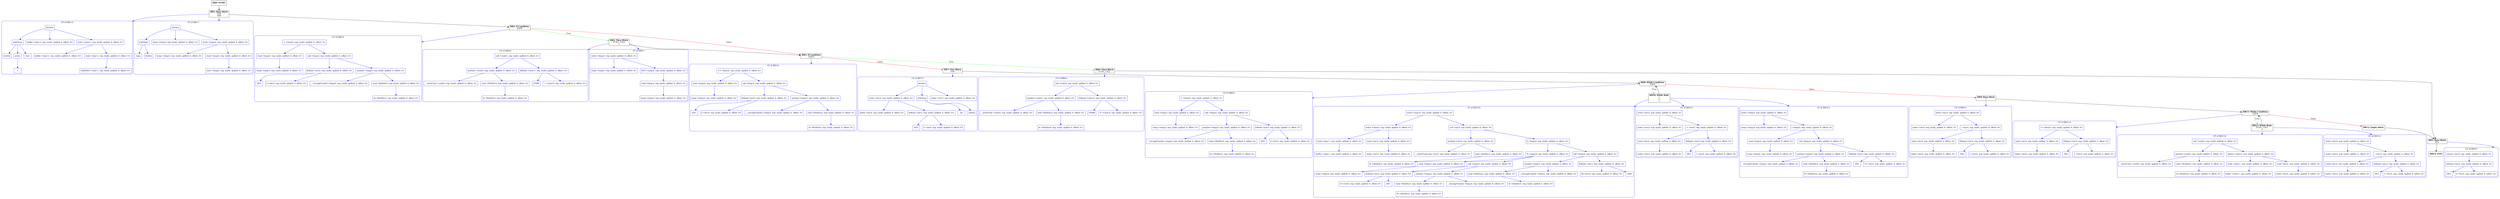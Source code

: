 digraph CFG {
    compound=true;
    graph [splines=true];
    node [shape=rectangle];

    BB14 [label=<<B>BB14: END</B><BR ALIGN="CENTER"/>>];
    BB13 [label=<<B>BB13: While Body</B><BR ALIGN="CENTER"/>FUNC_CALL<BR ALIGN="CENTER"/>=<BR ALIGN="CENTER"/>>];
    subgraph cluster_instruction0 {
        label = "OT of BB13:0";
        style=rounded;
        color=blue;
        entry0 [shape=point, style=invis];
        node0 [label="call <void:0, reg: (null), spilled: 0, offset: 0>", color=blue];
        node1 [label="method <void:0, reg: (null), spilled: 0, offset: 0>", color=blue];
        node2 [label="__writeChar <void:0, reg: (null), spilled: 0, offset: 0>", color=blue];
        node1 -> node2[color=blue];
        node3 [label="read <BuiltIn:0, reg: (null), spilled: 0, offset: 0>", color=blue];
        node4 [label="bi <BuiltIn:0, reg: (null), spilled: 0, offset: 0>", color=blue];
        node3 -> node4[color=blue];
        node1 -> node3[color=blue];
        node0 -> node1[color=blue];
        node5 [label="indexr <char:0, reg: (null), spilled: 0, offset: 0>", color=blue];
        node6 [label="read <char:1, reg: (null), spilled: 0, offset: 0>", color=blue];
        node7 [label="buffer <char:1, reg: (null), spilled: 0, offset: 0>", color=blue];
        node6 -> node7[color=blue];
        node5 -> node6[color=blue];
        node8 [label="read <int:0, reg: (null), spilled: 0, offset: 0>", color=blue];
        node9 [label="index <int:0, reg: (null), spilled: 0, offset: 0>", color=blue];
        node8 -> node9[color=blue];
        node5 -> node8[color=blue];
        node0 -> node5[color=blue];
    }
    BB13 -> entry0 [lhead=cluster_instruction0, color=blue];
    subgraph cluster_instruction1 {
        label = "OT of BB13:1";
        style=rounded;
        color=blue;
        entry1 [shape=point, style=invis];
        node10 [label="write <int:0, reg: (null), spilled: 0, offset: 0>", color=blue];
        node11 [label="index <int:0, reg: (null), spilled: 0, offset: 0>", color=blue];
        node10 -> node11[color=blue];
        node12 [label="- <int:0, reg: (null), spilled: 0, offset: 0>", color=blue];
        node13 [label="read <int:0, reg: (null), spilled: 0, offset: 0>", color=blue];
        node14 [label="index <int:0, reg: (null), spilled: 0, offset: 0>", color=blue];
        node13 -> node14[color=blue];
        node12 -> node13[color=blue];
        node15 [label="litRead <int:0, reg: (null), spilled: 0, offset: 0>", color=blue];
        node16 [label="DEC", color=blue];
        node15 -> node16[color=blue];
        node17 [label="1 <int:0, reg: (null), spilled: 0, offset: 0>", color=blue];
        node15 -> node17[color=blue];
        node12 -> node15[color=blue];
        node10 -> node12[color=blue];
    }
    BB13 -> entry1 [lhead=cluster_instruction1, color=blue];
    BB12 [label=<<B>BB12: Empty block</B><BR ALIGN="CENTER"/>>];
    BB11 [label=<<B>BB11: While Condition</B><BR ALIGN="CENTER"/>EXPR<BR ALIGN="CENTER"/>>];
    subgraph cluster_instruction2 {
        label = "OT of BB11:0";
        style=rounded;
        color=blue;
        entry2 [shape=point, style=invis];
        node18 [label="!= <bool:0, reg: (null), spilled: 0, offset: 0>", color=blue];
        node19 [label="read <int:0, reg: (null), spilled: 0, offset: 0>", color=blue];
        node20 [label="index <int:0, reg: (null), spilled: 0, offset: 0>", color=blue];
        node19 -> node20[color=blue];
        node18 -> node19[color=blue];
        node21 [label="litRead <int:0, reg: (null), spilled: 0, offset: 0>", color=blue];
        node22 [label="DEC", color=blue];
        node21 -> node22[color=blue];
        node23 [label="-1 <int:0, reg: (null), spilled: 0, offset: 0>", color=blue];
        node21 -> node23[color=blue];
        node18 -> node21[color=blue];
    }
    BB11 -> entry2 [lhead=cluster_instruction2, color=blue];
    BB10 [label=<<B>BB10: While Body</B><BR ALIGN="CENTER"/>=<BR ALIGN="CENTER"/>=<BR ALIGN="CENTER"/>=<BR ALIGN="CENTER"/>>];
    subgraph cluster_instruction3 {
        label = "OT of BB10:0";
        style=rounded;
        color=blue;
        entry3 [shape=point, style=invis];
        node24 [label="write <char:0, reg: (null), spilled: 0, offset: 0>", color=blue];
        node25 [label="index <char:0, reg: (null), spilled: 0, offset: 0>", color=blue];
        node26 [label="read <char:1, reg: (null), spilled: 0, offset: 0>", color=blue];
        node27 [label="buffer <char:1, reg: (null), spilled: 0, offset: 0>", color=blue];
        node26 -> node27[color=blue];
        node25 -> node26[color=blue];
        node28 [label="read <int:0, reg: (null), spilled: 0, offset: 0>", color=blue];
        node29 [label="index <int:0, reg: (null), spilled: 0, offset: 0>", color=blue];
        node28 -> node29[color=blue];
        node25 -> node28[color=blue];
        node24 -> node25[color=blue];
        node30 [label="call <int:0, reg: (null), spilled: 0, offset: 0>", color=blue];
        node31 [label="method <int:0, reg: (null), spilled: 0, offset: 0>", color=blue];
        node32 [label="__toIntFromLong <int:0, reg: (null), spilled: 0, offset: 0>", color=blue];
        node31 -> node32[color=blue];
        node33 [label="read <BuiltIn:0, reg: (null), spilled: 0, offset: 0>", color=blue];
        node34 [label="bi <BuiltIn:0, reg: (null), spilled: 0, offset: 0>", color=blue];
        node33 -> node34[color=blue];
        node31 -> node33[color=blue];
        node30 -> node31[color=blue];
        node35 [label="|| <long:0, reg: (null), spilled: 0, offset: 0>", color=blue];
        node36 [label="% <long:0, reg: (null), spilled: 0, offset: 0>", color=blue];
        node37 [label="read <long:0, reg: (null), spilled: 0, offset: 0>", color=blue];
        node38 [label="temp <long:0, reg: (null), spilled: 0, offset: 0>", color=blue];
        node37 -> node38[color=blue];
        node36 -> node37[color=blue];
        node39 [label="call <long:0, reg: (null), spilled: 0, offset: 0>", color=blue];
        node40 [label="method <long:0, reg: (null), spilled: 0, offset: 0>", color=blue];
        node41 [label="__toLongFromInt <long:0, reg: (null), spilled: 0, offset: 0>", color=blue];
        node40 -> node41[color=blue];
        node42 [label="read <BuiltIn:0, reg: (null), spilled: 0, offset: 0>", color=blue];
        node43 [label="bi <BuiltIn:0, reg: (null), spilled: 0, offset: 0>", color=blue];
        node42 -> node43[color=blue];
        node40 -> node42[color=blue];
        node39 -> node40[color=blue];
        node44 [label="litRead <int:0, reg: (null), spilled: 0, offset: 0>", color=blue];
        node45 [label="DEC", color=blue];
        node44 -> node45[color=blue];
        node46 [label="10 <int:0, reg: (null), spilled: 0, offset: 0>", color=blue];
        node44 -> node46[color=blue];
        node39 -> node44[color=blue];
        node36 -> node39[color=blue];
        node35 -> node36[color=blue];
        node47 [label="call <long:0, reg: (null), spilled: 0, offset: 0>", color=blue];
        node48 [label="method <long:0, reg: (null), spilled: 0, offset: 0>", color=blue];
        node49 [label="__toLongFromInt <long:0, reg: (null), spilled: 0, offset: 0>", color=blue];
        node48 -> node49[color=blue];
        node50 [label="read <BuiltIn:0, reg: (null), spilled: 0, offset: 0>", color=blue];
        node51 [label="bi <BuiltIn:0, reg: (null), spilled: 0, offset: 0>", color=blue];
        node50 -> node51[color=blue];
        node48 -> node50[color=blue];
        node47 -> node48[color=blue];
        node52 [label="litRead <int:0, reg: (null), spilled: 0, offset: 0>", color=blue];
        node53 [label="HEX", color=blue];
        node52 -> node53[color=blue];
        node54 [label="48 <int:0, reg: (null), spilled: 0, offset: 0>", color=blue];
        node52 -> node54[color=blue];
        node47 -> node52[color=blue];
        node35 -> node47[color=blue];
        node30 -> node35[color=blue];
        node24 -> node30[color=blue];
    }
    BB10 -> entry3 [lhead=cluster_instruction3, color=blue];
    subgraph cluster_instruction4 {
        label = "OT of BB10:1";
        style=rounded;
        color=blue;
        entry4 [shape=point, style=invis];
        node55 [label="write <int:0, reg: (null), spilled: 0, offset: 0>", color=blue];
        node56 [label="index <int:0, reg: (null), spilled: 0, offset: 0>", color=blue];
        node55 -> node56[color=blue];
        node57 [label="+ <int:0, reg: (null), spilled: 0, offset: 0>", color=blue];
        node58 [label="read <int:0, reg: (null), spilled: 0, offset: 0>", color=blue];
        node59 [label="index <int:0, reg: (null), spilled: 0, offset: 0>", color=blue];
        node58 -> node59[color=blue];
        node57 -> node58[color=blue];
        node60 [label="litRead <int:0, reg: (null), spilled: 0, offset: 0>", color=blue];
        node61 [label="DEC", color=blue];
        node60 -> node61[color=blue];
        node62 [label="1 <int:0, reg: (null), spilled: 0, offset: 0>", color=blue];
        node60 -> node62[color=blue];
        node57 -> node60[color=blue];
        node55 -> node57[color=blue];
    }
    BB10 -> entry4 [lhead=cluster_instruction4, color=blue];
    subgraph cluster_instruction5 {
        label = "OT of BB10:2";
        style=rounded;
        color=blue;
        entry5 [shape=point, style=invis];
        node63 [label="write <long:0, reg: (null), spilled: 0, offset: 0>", color=blue];
        node64 [label="temp <long:0, reg: (null), spilled: 0, offset: 0>", color=blue];
        node63 -> node64[color=blue];
        node65 [label="/ <long:0, reg: (null), spilled: 0, offset: 0>", color=blue];
        node66 [label="read <long:0, reg: (null), spilled: 0, offset: 0>", color=blue];
        node67 [label="temp <long:0, reg: (null), spilled: 0, offset: 0>", color=blue];
        node66 -> node67[color=blue];
        node65 -> node66[color=blue];
        node68 [label="call <long:0, reg: (null), spilled: 0, offset: 0>", color=blue];
        node69 [label="method <long:0, reg: (null), spilled: 0, offset: 0>", color=blue];
        node70 [label="__toLongFromInt <long:0, reg: (null), spilled: 0, offset: 0>", color=blue];
        node69 -> node70[color=blue];
        node71 [label="read <BuiltIn:0, reg: (null), spilled: 0, offset: 0>", color=blue];
        node72 [label="bi <BuiltIn:0, reg: (null), spilled: 0, offset: 0>", color=blue];
        node71 -> node72[color=blue];
        node69 -> node71[color=blue];
        node68 -> node69[color=blue];
        node73 [label="litRead <int:0, reg: (null), spilled: 0, offset: 0>", color=blue];
        node74 [label="DEC", color=blue];
        node73 -> node74[color=blue];
        node75 [label="10 <int:0, reg: (null), spilled: 0, offset: 0>", color=blue];
        node73 -> node75[color=blue];
        node68 -> node73[color=blue];
        node65 -> node68[color=blue];
        node63 -> node65[color=blue];
    }
    BB10 -> entry5 [lhead=cluster_instruction5, color=blue];
    BB9 [label=<<B>BB9: Base block</B><BR ALIGN="CENTER"/>=<BR ALIGN="CENTER"/>>];
    subgraph cluster_instruction6 {
        label = "OT of BB9:0";
        style=rounded;
        color=blue;
        entry6 [shape=point, style=invis];
        node76 [label="write <int:0, reg: (null), spilled: 0, offset: 0>", color=blue];
        node77 [label="index <int:0, reg: (null), spilled: 0, offset: 0>", color=blue];
        node76 -> node77[color=blue];
        node78 [label="- <int:0, reg: (null), spilled: 0, offset: 0>", color=blue];
        node79 [label="read <int:0, reg: (null), spilled: 0, offset: 0>", color=blue];
        node80 [label="index <int:0, reg: (null), spilled: 0, offset: 0>", color=blue];
        node79 -> node80[color=blue];
        node78 -> node79[color=blue];
        node81 [label="litRead <int:0, reg: (null), spilled: 0, offset: 0>", color=blue];
        node82 [label="DEC", color=blue];
        node81 -> node82[color=blue];
        node83 [label="1 <int:0, reg: (null), spilled: 0, offset: 0>", color=blue];
        node81 -> node83[color=blue];
        node78 -> node81[color=blue];
        node76 -> node78[color=blue];
    }
    BB9 -> entry6 [lhead=cluster_instruction6, color=blue];
    BB8 [label=<<B>BB8: While Condition</B><BR ALIGN="CENTER"/>EXPR<BR ALIGN="CENTER"/>>];
    subgraph cluster_instruction7 {
        label = "OT of BB8:0";
        style=rounded;
        color=blue;
        entry7 [shape=point, style=invis];
        node84 [label="&gt; <bool:0, reg: (null), spilled: 0, offset: 0>", color=blue];
        node85 [label="read <long:0, reg: (null), spilled: 0, offset: 0>", color=blue];
        node86 [label="temp <long:0, reg: (null), spilled: 0, offset: 0>", color=blue];
        node85 -> node86[color=blue];
        node84 -> node85[color=blue];
        node87 [label="call <long:0, reg: (null), spilled: 0, offset: 0>", color=blue];
        node88 [label="method <long:0, reg: (null), spilled: 0, offset: 0>", color=blue];
        node89 [label="__toLongFromInt <long:0, reg: (null), spilled: 0, offset: 0>", color=blue];
        node88 -> node89[color=blue];
        node90 [label="read <BuiltIn:0, reg: (null), spilled: 0, offset: 0>", color=blue];
        node91 [label="bi <BuiltIn:0, reg: (null), spilled: 0, offset: 0>", color=blue];
        node90 -> node91[color=blue];
        node88 -> node90[color=blue];
        node87 -> node88[color=blue];
        node92 [label="litRead <int:0, reg: (null), spilled: 0, offset: 0>", color=blue];
        node93 [label="DEC", color=blue];
        node92 -> node93[color=blue];
        node94 [label="0 <int:0, reg: (null), spilled: 0, offset: 0>", color=blue];
        node92 -> node94[color=blue];
        node87 -> node92[color=blue];
        node84 -> node87[color=blue];
    }
    BB8 -> entry7 [lhead=cluster_instruction7, color=blue];
    BB7 [label=<<B>BB7: Else Block</B><BR ALIGN="CENTER"/>VAR<BR ALIGN="CENTER"/>>];
    subgraph cluster_instruction8 {
        label = "OT of BB7:0";
        style=rounded;
        color=blue;
        entry8 [shape=point, style=invis];
        node95 [label="declare", color=blue];
        node96 [label="withType", color=blue];
        node97 [label="int", color=blue];
        node96 -> node97[color=blue];
        node98 [label="builtin", color=blue];
        node96 -> node98[color=blue];
        node95 -> node96[color=blue];
        node99 [label="index <int:0, reg: (null), spilled: 0, offset: 0>", color=blue];
        node95 -> node99[color=blue];
        node100 [label="write <int:0, reg: (null), spilled: 0, offset: 0>", color=blue];
        node101 [label="index <int:0, reg: (null), spilled: 0, offset: 0>", color=blue];
        node100 -> node101[color=blue];
        node102 [label="litRead <int:0, reg: (null), spilled: 0, offset: 0>", color=blue];
        node103 [label="DEC", color=blue];
        node102 -> node103[color=blue];
        node104 [label="0 <int:0, reg: (null), spilled: 0, offset: 0>", color=blue];
        node102 -> node104[color=blue];
        node100 -> node102[color=blue];
        node95 -> node100[color=blue];
    }
    BB7 -> entry8 [lhead=cluster_instruction8, color=blue];
    BB6 [label=<<B>BB6: Then Block</B><BR ALIGN="CENTER"/>FUNC_CALL<BR ALIGN="CENTER"/>>];
    subgraph cluster_instruction9 {
        label = "OT of BB6:0";
        style=rounded;
        color=blue;
        entry9 [shape=point, style=invis];
        node105 [label="call <void:0, reg: (null), spilled: 0, offset: 0>", color=blue];
        node106 [label="method <void:0, reg: (null), spilled: 0, offset: 0>", color=blue];
        node107 [label="__writeChar <void:0, reg: (null), spilled: 0, offset: 0>", color=blue];
        node106 -> node107[color=blue];
        node108 [label="read <BuiltIn:0, reg: (null), spilled: 0, offset: 0>", color=blue];
        node109 [label="bi <BuiltIn:0, reg: (null), spilled: 0, offset: 0>", color=blue];
        node108 -> node109[color=blue];
        node106 -> node108[color=blue];
        node105 -> node106[color=blue];
        node110 [label="litRead <char:0, reg: (null), spilled: 0, offset: 0>", color=blue];
        node111 [label="SYMB", color=blue];
        node110 -> node111[color=blue];
        node112 [label="'0' <char:0, reg: (null), spilled: 0, offset: 0>", color=blue];
        node110 -> node112[color=blue];
        node105 -> node110[color=blue];
    }
    BB6 -> entry9 [lhead=cluster_instruction9, color=blue];
    BB5 [label=<<B>BB5: Base block</B><BR ALIGN="CENTER"/>DEC<BR ALIGN="CENTER"/>>];
    subgraph cluster_instruction10 {
        label = "OT of BB5:0";
        style=rounded;
        color=blue;
        entry10 [shape=point, style=invis];
        node113 [label="return <int:0, reg: (null), spilled: 0, offset: 0>", color=blue];
        node114 [label="litRead <int:0, reg: (null), spilled: 0, offset: 0>", color=blue];
        node115 [label="DEC", color=blue];
        node114 -> node115[color=blue];
        node116 [label="0 <int:0, reg: (null), spilled: 0, offset: 0>", color=blue];
        node114 -> node116[color=blue];
        node113 -> node114[color=blue];
    }
    BB5 -> entry10 [lhead=cluster_instruction10, color=blue];
    BB4 [label=<<B>BB4: Then Block</B><BR ALIGN="CENTER"/>FUNC_CALL<BR ALIGN="CENTER"/>=<BR ALIGN="CENTER"/>>];
    subgraph cluster_instruction11 {
        label = "OT of BB4:0";
        style=rounded;
        color=blue;
        entry11 [shape=point, style=invis];
        node117 [label="call <void:0, reg: (null), spilled: 0, offset: 0>", color=blue];
        node118 [label="method <void:0, reg: (null), spilled: 0, offset: 0>", color=blue];
        node119 [label="__writeChar <void:0, reg: (null), spilled: 0, offset: 0>", color=blue];
        node118 -> node119[color=blue];
        node120 [label="read <BuiltIn:0, reg: (null), spilled: 0, offset: 0>", color=blue];
        node121 [label="bi <BuiltIn:0, reg: (null), spilled: 0, offset: 0>", color=blue];
        node120 -> node121[color=blue];
        node118 -> node120[color=blue];
        node117 -> node118[color=blue];
        node122 [label="litRead <char:0, reg: (null), spilled: 0, offset: 0>", color=blue];
        node123 [label="SYMB", color=blue];
        node122 -> node123[color=blue];
        node124 [label="'-' <char:0, reg: (null), spilled: 0, offset: 0>", color=blue];
        node122 -> node124[color=blue];
        node117 -> node122[color=blue];
    }
    BB4 -> entry11 [lhead=cluster_instruction11, color=blue];
    subgraph cluster_instruction12 {
        label = "OT of BB4:1";
        style=rounded;
        color=blue;
        entry12 [shape=point, style=invis];
        node125 [label="write <long:0, reg: (null), spilled: 0, offset: 0>", color=blue];
        node126 [label="temp <long:0, reg: (null), spilled: 0, offset: 0>", color=blue];
        node125 -> node126[color=blue];
        node127 [label="NEG <long:0, reg: (null), spilled: 0, offset: 0>", color=blue];
        node128 [label="read <long:0, reg: (null), spilled: 0, offset: 0>", color=blue];
        node129 [label="temp <long:0, reg: (null), spilled: 0, offset: 0>", color=blue];
        node128 -> node129[color=blue];
        node127 -> node128[color=blue];
        node125 -> node127[color=blue];
    }
    BB4 -> entry12 [lhead=cluster_instruction12, color=blue];
    BB3 [label=<<B>BB3: If Condition</B><BR ALIGN="CENTER"/>EXPR<BR ALIGN="CENTER"/>>];
    subgraph cluster_instruction13 {
        label = "OT of BB3:0";
        style=rounded;
        color=blue;
        entry13 [shape=point, style=invis];
        node130 [label="== <bool:0, reg: (null), spilled: 0, offset: 0>", color=blue];
        node131 [label="read <long:0, reg: (null), spilled: 0, offset: 0>", color=blue];
        node132 [label="temp <long:0, reg: (null), spilled: 0, offset: 0>", color=blue];
        node131 -> node132[color=blue];
        node130 -> node131[color=blue];
        node133 [label="call <long:0, reg: (null), spilled: 0, offset: 0>", color=blue];
        node134 [label="method <long:0, reg: (null), spilled: 0, offset: 0>", color=blue];
        node135 [label="__toLongFromInt <long:0, reg: (null), spilled: 0, offset: 0>", color=blue];
        node134 -> node135[color=blue];
        node136 [label="read <BuiltIn:0, reg: (null), spilled: 0, offset: 0>", color=blue];
        node137 [label="bi <BuiltIn:0, reg: (null), spilled: 0, offset: 0>", color=blue];
        node136 -> node137[color=blue];
        node134 -> node136[color=blue];
        node133 -> node134[color=blue];
        node138 [label="litRead <int:0, reg: (null), spilled: 0, offset: 0>", color=blue];
        node139 [label="DEC", color=blue];
        node138 -> node139[color=blue];
        node140 [label="0 <int:0, reg: (null), spilled: 0, offset: 0>", color=blue];
        node138 -> node140[color=blue];
        node133 -> node138[color=blue];
        node130 -> node133[color=blue];
    }
    BB3 -> entry13 [lhead=cluster_instruction13, color=blue];
    BB2 [label=<<B>BB2: If Condition</B><BR ALIGN="CENTER"/>EXPR<BR ALIGN="CENTER"/>>];
    subgraph cluster_instruction14 {
        label = "OT of BB2:0";
        style=rounded;
        color=blue;
        entry14 [shape=point, style=invis];
        node141 [label="&lt; <bool:0, reg: (null), spilled: 0, offset: 0>", color=blue];
        node142 [label="read <long:0, reg: (null), spilled: 0, offset: 0>", color=blue];
        node143 [label="temp <long:0, reg: (null), spilled: 0, offset: 0>", color=blue];
        node142 -> node143[color=blue];
        node141 -> node142[color=blue];
        node144 [label="call <long:0, reg: (null), spilled: 0, offset: 0>", color=blue];
        node145 [label="method <long:0, reg: (null), spilled: 0, offset: 0>", color=blue];
        node146 [label="__toLongFromInt <long:0, reg: (null), spilled: 0, offset: 0>", color=blue];
        node145 -> node146[color=blue];
        node147 [label="read <BuiltIn:0, reg: (null), spilled: 0, offset: 0>", color=blue];
        node148 [label="bi <BuiltIn:0, reg: (null), spilled: 0, offset: 0>", color=blue];
        node147 -> node148[color=blue];
        node145 -> node147[color=blue];
        node144 -> node145[color=blue];
        node149 [label="litRead <int:0, reg: (null), spilled: 0, offset: 0>", color=blue];
        node150 [label="DEC", color=blue];
        node149 -> node150[color=blue];
        node151 [label="0 <int:0, reg: (null), spilled: 0, offset: 0>", color=blue];
        node149 -> node151[color=blue];
        node144 -> node149[color=blue];
        node141 -> node144[color=blue];
    }
    BB2 -> entry14 [lhead=cluster_instruction14, color=blue];
    BB1 [label=<<B>BB1: Base block</B><BR ALIGN="CENTER"/>VAR<BR ALIGN="CENTER"/>VAR<BR ALIGN="CENTER"/>>];
    subgraph cluster_instruction15 {
        label = "OT of BB1:0";
        style=rounded;
        color=blue;
        entry15 [shape=point, style=invis];
        node152 [label="declare", color=blue];
        node153 [label="withType", color=blue];
        node154 [label="char", color=blue];
        node153 -> node154[color=blue];
        node155 [label="builtin", color=blue];
        node153 -> node155[color=blue];
        node156 [label="array", color=blue];
        node157 [label="1", color=blue];
        node156 -> node157[color=blue];
        node153 -> node156[color=blue];
        node152 -> node153[color=blue];
        node158 [label="buffer <char:1, reg: (null), spilled: 0, offset: 0>", color=blue];
        node152 -> node158[color=blue];
        node159 [label="write <char:1, reg: (null), spilled: 0, offset: 0>", color=blue];
        node160 [label="buffer <char:1, reg: (null), spilled: 0, offset: 0>", color=blue];
        node159 -> node160[color=blue];
        node161 [label="read <char:1, reg: (null), spilled: 0, offset: 0>", color=blue];
        node162 [label="bufferRef <char:1, reg: (null), spilled: 0, offset: 0>", color=blue];
        node161 -> node162[color=blue];
        node159 -> node161[color=blue];
        node152 -> node159[color=blue];
    }
    BB1 -> entry15 [lhead=cluster_instruction15, color=blue];
    subgraph cluster_instruction16 {
        label = "OT of BB1:1";
        style=rounded;
        color=blue;
        entry16 [shape=point, style=invis];
        node163 [label="declare", color=blue];
        node164 [label="withType", color=blue];
        node165 [label="long", color=blue];
        node164 -> node165[color=blue];
        node166 [label="builtin", color=blue];
        node164 -> node166[color=blue];
        node163 -> node164[color=blue];
        node167 [label="temp <long:0, reg: (null), spilled: 0, offset: 0>", color=blue];
        node163 -> node167[color=blue];
        node168 [label="write <long:0, reg: (null), spilled: 0, offset: 0>", color=blue];
        node169 [label="temp <long:0, reg: (null), spilled: 0, offset: 0>", color=blue];
        node168 -> node169[color=blue];
        node170 [label="read <long:0, reg: (null), spilled: 0, offset: 0>", color=blue];
        node171 [label="num <long:0, reg: (null), spilled: 0, offset: 0>", color=blue];
        node170 -> node171[color=blue];
        node168 -> node170[color=blue];
        node163 -> node168[color=blue];
    }
    BB1 -> entry16 [lhead=cluster_instruction16, color=blue];
    BB0 [label=<<B>BB0: START</B><BR ALIGN="CENTER"/>>];

    BB13 -> BB11;
    BB12 -> BB5;
    BB11 -> BB12 [label="False", color=red];
    BB11 -> BB13 [label="True", color=green];
    BB10 -> BB8;
    BB9 -> BB11;
    BB8 -> BB9 [label="False", color=red];
    BB8 -> BB10 [label="True", color=green];
    BB7 -> BB8;
    BB6 -> BB5;
    BB5 -> BB14;
    BB4 -> BB3;
    BB3 -> BB7 [label="False", color=red];
    BB3 -> BB6 [label="True", color=green];
    BB2 -> BB3 [label="False", color=red];
    BB2 -> BB4 [label="True", color=green];
    BB1 -> BB2;
    BB0 -> BB1;
}
